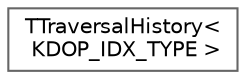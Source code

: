 digraph "Graphical Class Hierarchy"
{
 // INTERACTIVE_SVG=YES
 // LATEX_PDF_SIZE
  bgcolor="transparent";
  edge [fontname=Helvetica,fontsize=10,labelfontname=Helvetica,labelfontsize=10];
  node [fontname=Helvetica,fontsize=10,shape=box,height=0.2,width=0.4];
  rankdir="LR";
  Node0 [id="Node000000",label="TTraversalHistory\<\l KDOP_IDX_TYPE \>",height=0.2,width=0.4,color="grey40", fillcolor="white", style="filled",URL="$dc/da4/structTTraversalHistory.html",tooltip="Tracks information about a traversal through the kDOP tree."];
}
